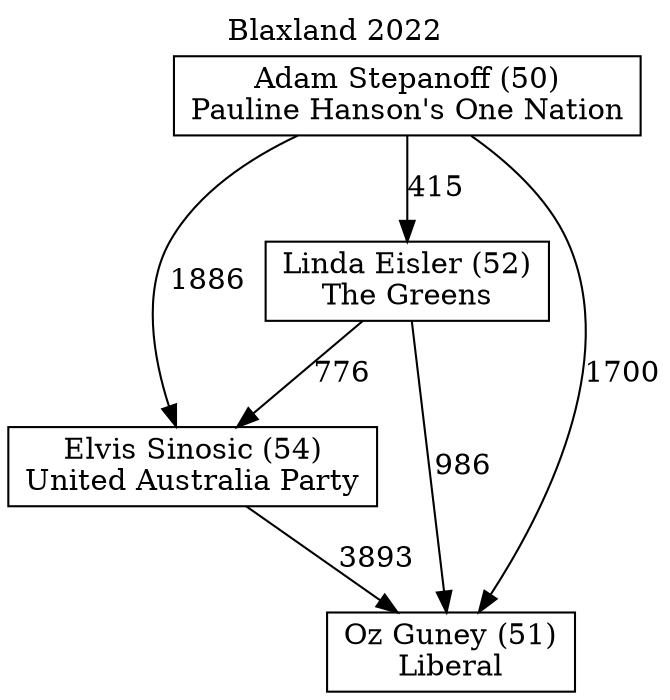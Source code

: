 // House preference flow
digraph "Oz Guney (51)_Blaxland_2022" {
	graph [label="Blaxland 2022" labelloc=t mclimit=10]
	node [shape=box]
	"Elvis Sinosic (54)" [label="Elvis Sinosic (54)
United Australia Party"]
	"Adam Stepanoff (50)" [label="Adam Stepanoff (50)
Pauline Hanson's One Nation"]
	"Linda Eisler (52)" [label="Linda Eisler (52)
The Greens"]
	"Oz Guney (51)" [label="Oz Guney (51)
Liberal"]
	"Adam Stepanoff (50)" -> "Linda Eisler (52)" [label=415]
	"Adam Stepanoff (50)" -> "Oz Guney (51)" [label=1700]
	"Linda Eisler (52)" -> "Oz Guney (51)" [label=986]
	"Adam Stepanoff (50)" -> "Elvis Sinosic (54)" [label=1886]
	"Elvis Sinosic (54)" -> "Oz Guney (51)" [label=3893]
	"Linda Eisler (52)" -> "Elvis Sinosic (54)" [label=776]
}
